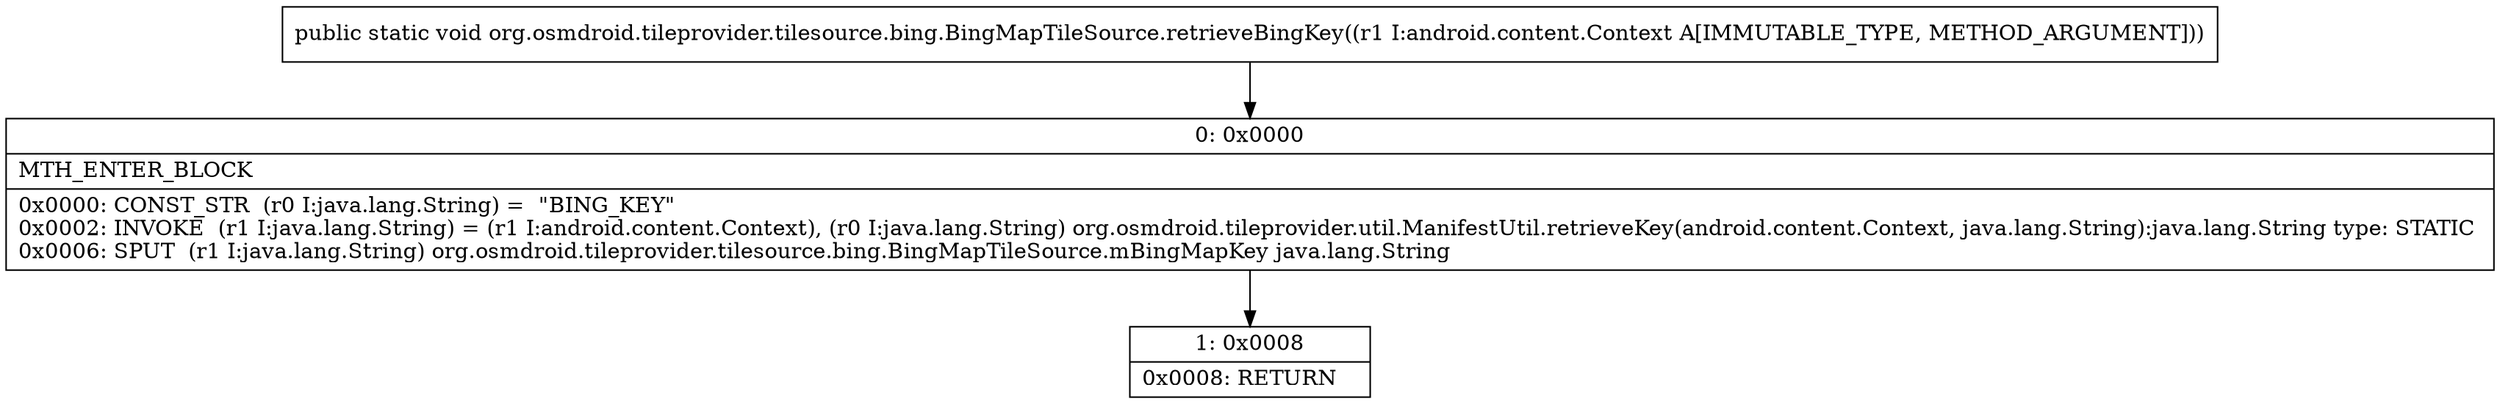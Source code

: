 digraph "CFG fororg.osmdroid.tileprovider.tilesource.bing.BingMapTileSource.retrieveBingKey(Landroid\/content\/Context;)V" {
Node_0 [shape=record,label="{0\:\ 0x0000|MTH_ENTER_BLOCK\l|0x0000: CONST_STR  (r0 I:java.lang.String) =  \"BING_KEY\" \l0x0002: INVOKE  (r1 I:java.lang.String) = (r1 I:android.content.Context), (r0 I:java.lang.String) org.osmdroid.tileprovider.util.ManifestUtil.retrieveKey(android.content.Context, java.lang.String):java.lang.String type: STATIC \l0x0006: SPUT  (r1 I:java.lang.String) org.osmdroid.tileprovider.tilesource.bing.BingMapTileSource.mBingMapKey java.lang.String \l}"];
Node_1 [shape=record,label="{1\:\ 0x0008|0x0008: RETURN   \l}"];
MethodNode[shape=record,label="{public static void org.osmdroid.tileprovider.tilesource.bing.BingMapTileSource.retrieveBingKey((r1 I:android.content.Context A[IMMUTABLE_TYPE, METHOD_ARGUMENT])) }"];
MethodNode -> Node_0;
Node_0 -> Node_1;
}

